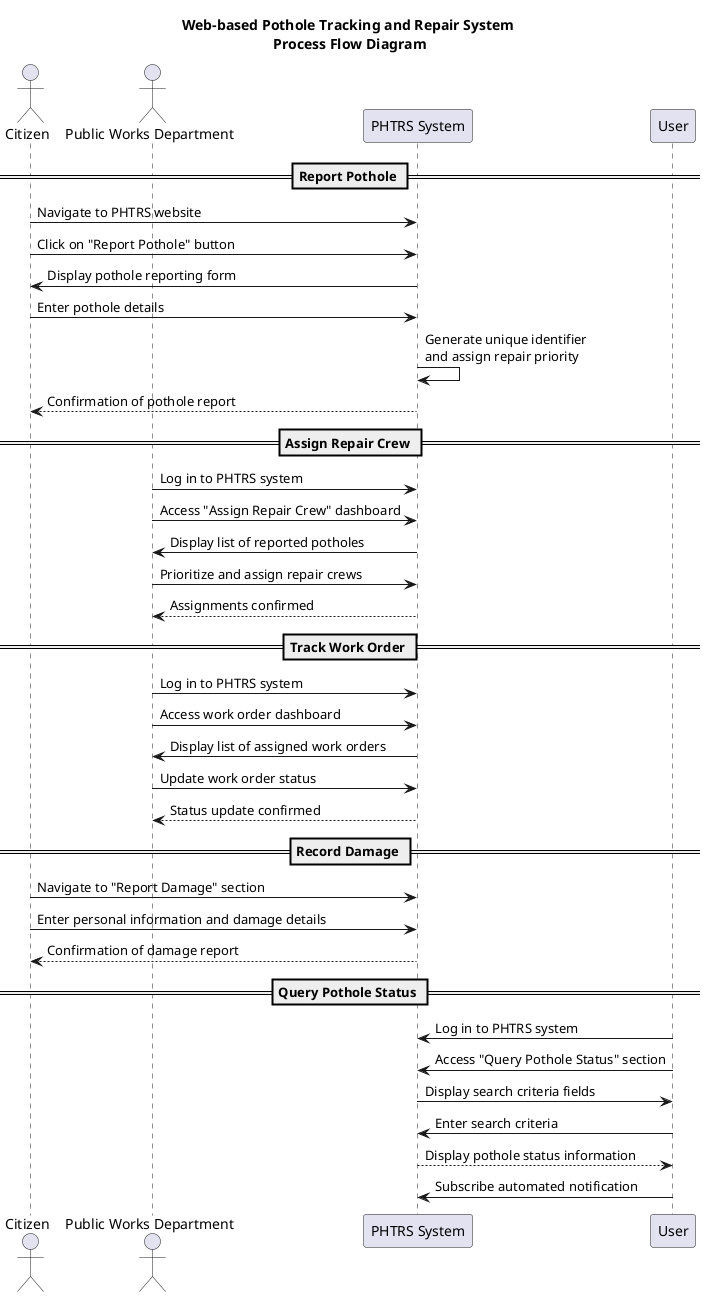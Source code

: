 @startuml

title Web-based Pothole Tracking and Repair System \nProcess Flow Diagram

actor Citizen
actor "Public Works Department" as PWD
participant "PHTRS System" as PHTRS

== Report Pothole ==

Citizen -> PHTRS: Navigate to PHTRS website
Citizen -> PHTRS: Click on "Report Pothole" button
PHTRS -> Citizen: Display pothole reporting form
Citizen -> PHTRS: Enter pothole details
PHTRS -> PHTRS: Generate unique identifier\nand assign repair priority
PHTRS --> Citizen: Confirmation of pothole report

== Assign Repair Crew ==

PWD -> PHTRS: Log in to PHTRS system
PWD -> PHTRS: Access "Assign Repair Crew" dashboard
PHTRS -> PWD: Display list of reported potholes
PWD -> PHTRS: Prioritize and assign repair crews
PHTRS --> PWD: Assignments confirmed

== Track Work Order ==

PWD -> PHTRS: Log in to PHTRS system
PWD -> PHTRS: Access work order dashboard
PHTRS -> PWD: Display list of assigned work orders
PWD -> PHTRS: Update work order status
PHTRS --> PWD: Status update confirmed

== Record Damage ==

Citizen -> PHTRS: Navigate to "Report Damage" section
Citizen -> PHTRS: Enter personal information and damage details
PHTRS --> Citizen: Confirmation of damage report

== Query Pothole Status ==

User -> PHTRS: Log in to PHTRS system
User -> PHTRS: Access "Query Pothole Status" section
PHTRS -> User: Display search criteria fields
User -> PHTRS: Enter search criteria
PHTRS --> User: Display pothole status information
User -> PHTRS: Subscribe automated notification

@enduml
